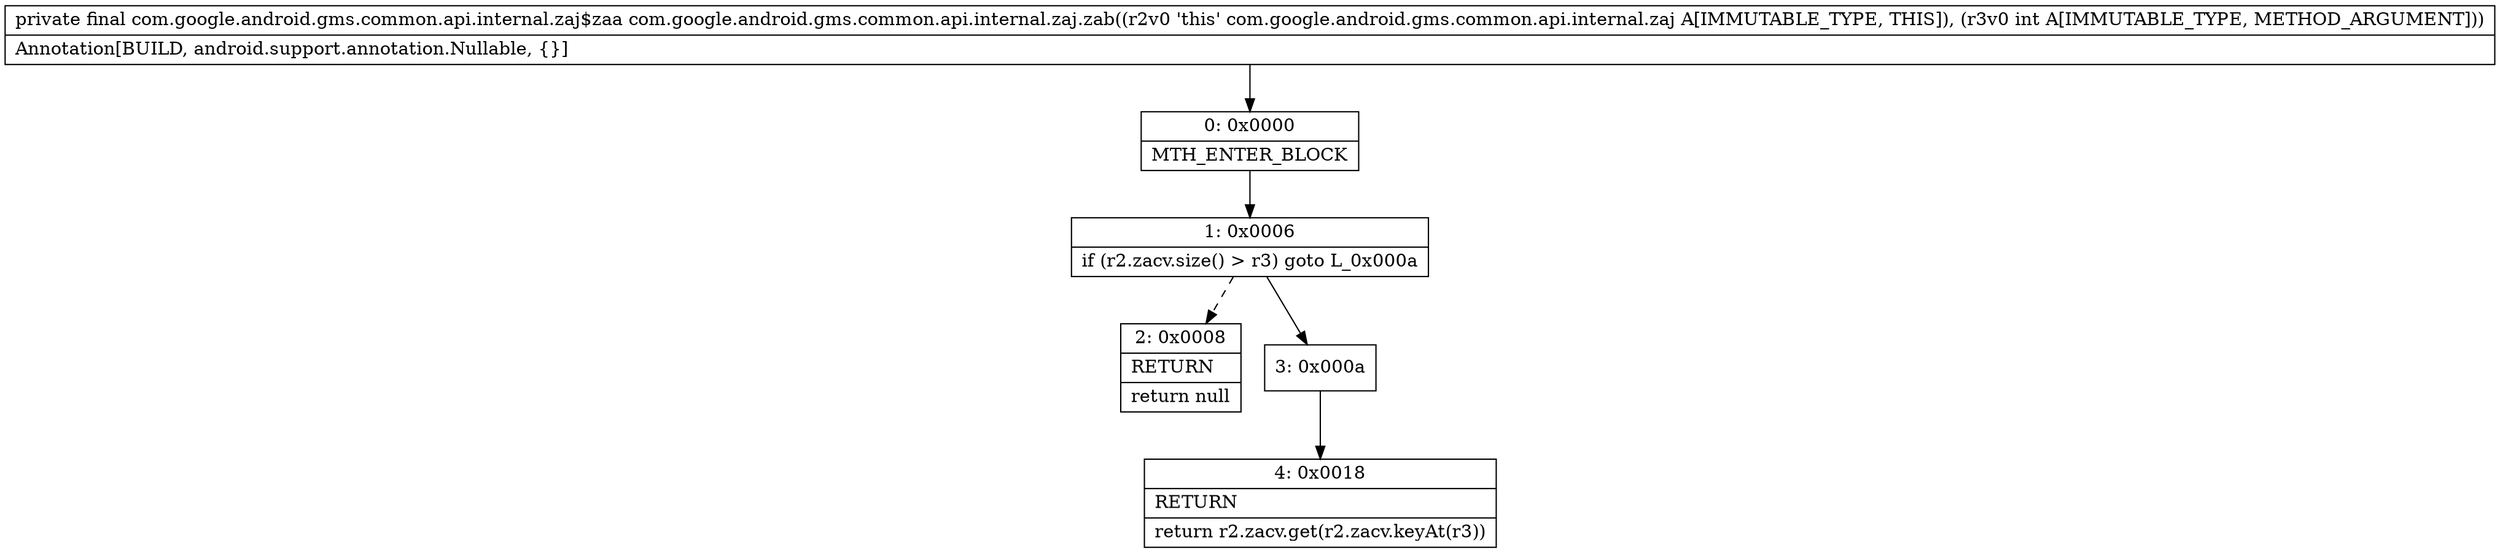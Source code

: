 digraph "CFG forcom.google.android.gms.common.api.internal.zaj.zab(I)Lcom\/google\/android\/gms\/common\/api\/internal\/zaj$zaa;" {
Node_0 [shape=record,label="{0\:\ 0x0000|MTH_ENTER_BLOCK\l}"];
Node_1 [shape=record,label="{1\:\ 0x0006|if (r2.zacv.size() \> r3) goto L_0x000a\l}"];
Node_2 [shape=record,label="{2\:\ 0x0008|RETURN\l|return null\l}"];
Node_3 [shape=record,label="{3\:\ 0x000a}"];
Node_4 [shape=record,label="{4\:\ 0x0018|RETURN\l|return r2.zacv.get(r2.zacv.keyAt(r3))\l}"];
MethodNode[shape=record,label="{private final com.google.android.gms.common.api.internal.zaj$zaa com.google.android.gms.common.api.internal.zaj.zab((r2v0 'this' com.google.android.gms.common.api.internal.zaj A[IMMUTABLE_TYPE, THIS]), (r3v0 int A[IMMUTABLE_TYPE, METHOD_ARGUMENT]))  | Annotation[BUILD, android.support.annotation.Nullable, \{\}]\l}"];
MethodNode -> Node_0;
Node_0 -> Node_1;
Node_1 -> Node_2[style=dashed];
Node_1 -> Node_3;
Node_3 -> Node_4;
}

